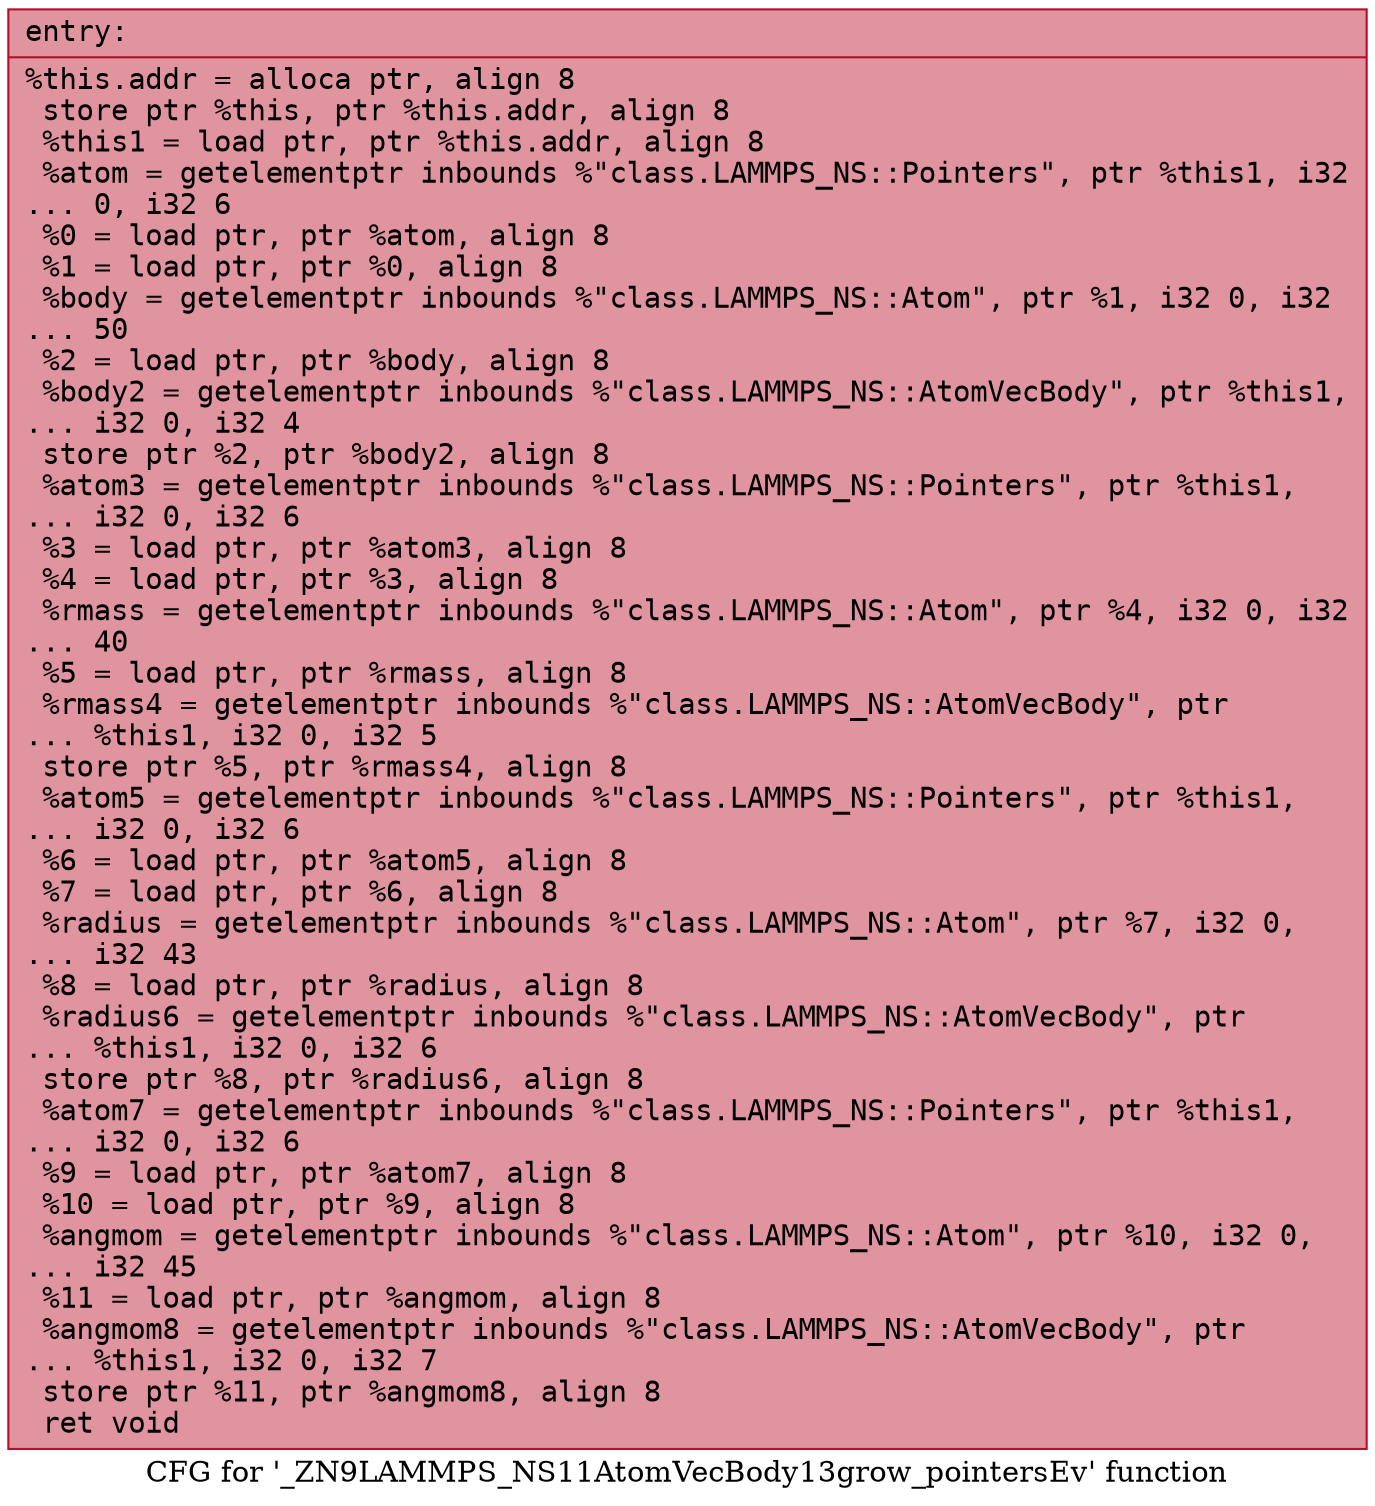 digraph "CFG for '_ZN9LAMMPS_NS11AtomVecBody13grow_pointersEv' function" {
	label="CFG for '_ZN9LAMMPS_NS11AtomVecBody13grow_pointersEv' function";

	Node0x564c7b3ef4e0 [shape=record,color="#b70d28ff", style=filled, fillcolor="#b70d2870" fontname="Courier",label="{entry:\l|  %this.addr = alloca ptr, align 8\l  store ptr %this, ptr %this.addr, align 8\l  %this1 = load ptr, ptr %this.addr, align 8\l  %atom = getelementptr inbounds %\"class.LAMMPS_NS::Pointers\", ptr %this1, i32\l... 0, i32 6\l  %0 = load ptr, ptr %atom, align 8\l  %1 = load ptr, ptr %0, align 8\l  %body = getelementptr inbounds %\"class.LAMMPS_NS::Atom\", ptr %1, i32 0, i32\l... 50\l  %2 = load ptr, ptr %body, align 8\l  %body2 = getelementptr inbounds %\"class.LAMMPS_NS::AtomVecBody\", ptr %this1,\l... i32 0, i32 4\l  store ptr %2, ptr %body2, align 8\l  %atom3 = getelementptr inbounds %\"class.LAMMPS_NS::Pointers\", ptr %this1,\l... i32 0, i32 6\l  %3 = load ptr, ptr %atom3, align 8\l  %4 = load ptr, ptr %3, align 8\l  %rmass = getelementptr inbounds %\"class.LAMMPS_NS::Atom\", ptr %4, i32 0, i32\l... 40\l  %5 = load ptr, ptr %rmass, align 8\l  %rmass4 = getelementptr inbounds %\"class.LAMMPS_NS::AtomVecBody\", ptr\l... %this1, i32 0, i32 5\l  store ptr %5, ptr %rmass4, align 8\l  %atom5 = getelementptr inbounds %\"class.LAMMPS_NS::Pointers\", ptr %this1,\l... i32 0, i32 6\l  %6 = load ptr, ptr %atom5, align 8\l  %7 = load ptr, ptr %6, align 8\l  %radius = getelementptr inbounds %\"class.LAMMPS_NS::Atom\", ptr %7, i32 0,\l... i32 43\l  %8 = load ptr, ptr %radius, align 8\l  %radius6 = getelementptr inbounds %\"class.LAMMPS_NS::AtomVecBody\", ptr\l... %this1, i32 0, i32 6\l  store ptr %8, ptr %radius6, align 8\l  %atom7 = getelementptr inbounds %\"class.LAMMPS_NS::Pointers\", ptr %this1,\l... i32 0, i32 6\l  %9 = load ptr, ptr %atom7, align 8\l  %10 = load ptr, ptr %9, align 8\l  %angmom = getelementptr inbounds %\"class.LAMMPS_NS::Atom\", ptr %10, i32 0,\l... i32 45\l  %11 = load ptr, ptr %angmom, align 8\l  %angmom8 = getelementptr inbounds %\"class.LAMMPS_NS::AtomVecBody\", ptr\l... %this1, i32 0, i32 7\l  store ptr %11, ptr %angmom8, align 8\l  ret void\l}"];
}
